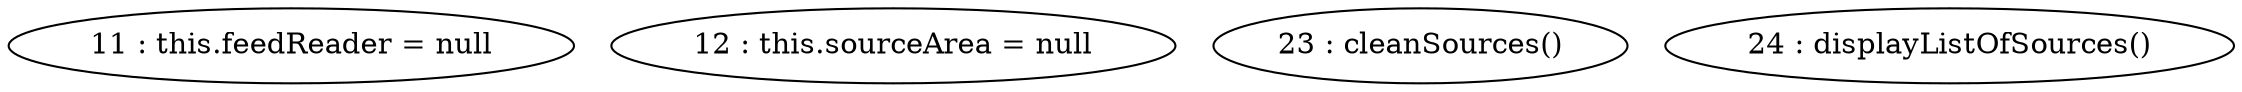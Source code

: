 digraph G {
"11 : this.feedReader = null"
"12 : this.sourceArea = null"
"23 : cleanSources()"
"24 : displayListOfSources()"
}